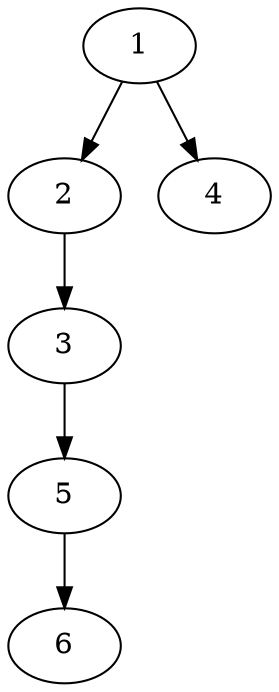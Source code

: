// DAG automatically generated by daggen at Tue Apr  9 15:00:16 2024
// daggen-master/daggen -n 6 --fat 0.5 --density 0.5 --regular 0.5 --jump 2 --minalpha 20 --maxalpha 50 --dot -o dags/sim_2.dot 
digraph G {
  1 [size="18821210517", alpha="22.76"]
  1 -> 2 [size ="301989888"]
  1 -> 4 [size ="301989888"]
  2 [size="21604290082", alpha="49.46"]
  2 -> 3 [size ="536870912"]
  3 [size="134217728000", alpha="21.72"]
  3 -> 5 [size ="209715200"]
  4 [size="21827331516", alpha="26.41"]
  5 [size="8589934592", alpha="49.30"]
  5 -> 6 [size ="33554432"]
  6 [size="29436537218", alpha="48.48"]
}
